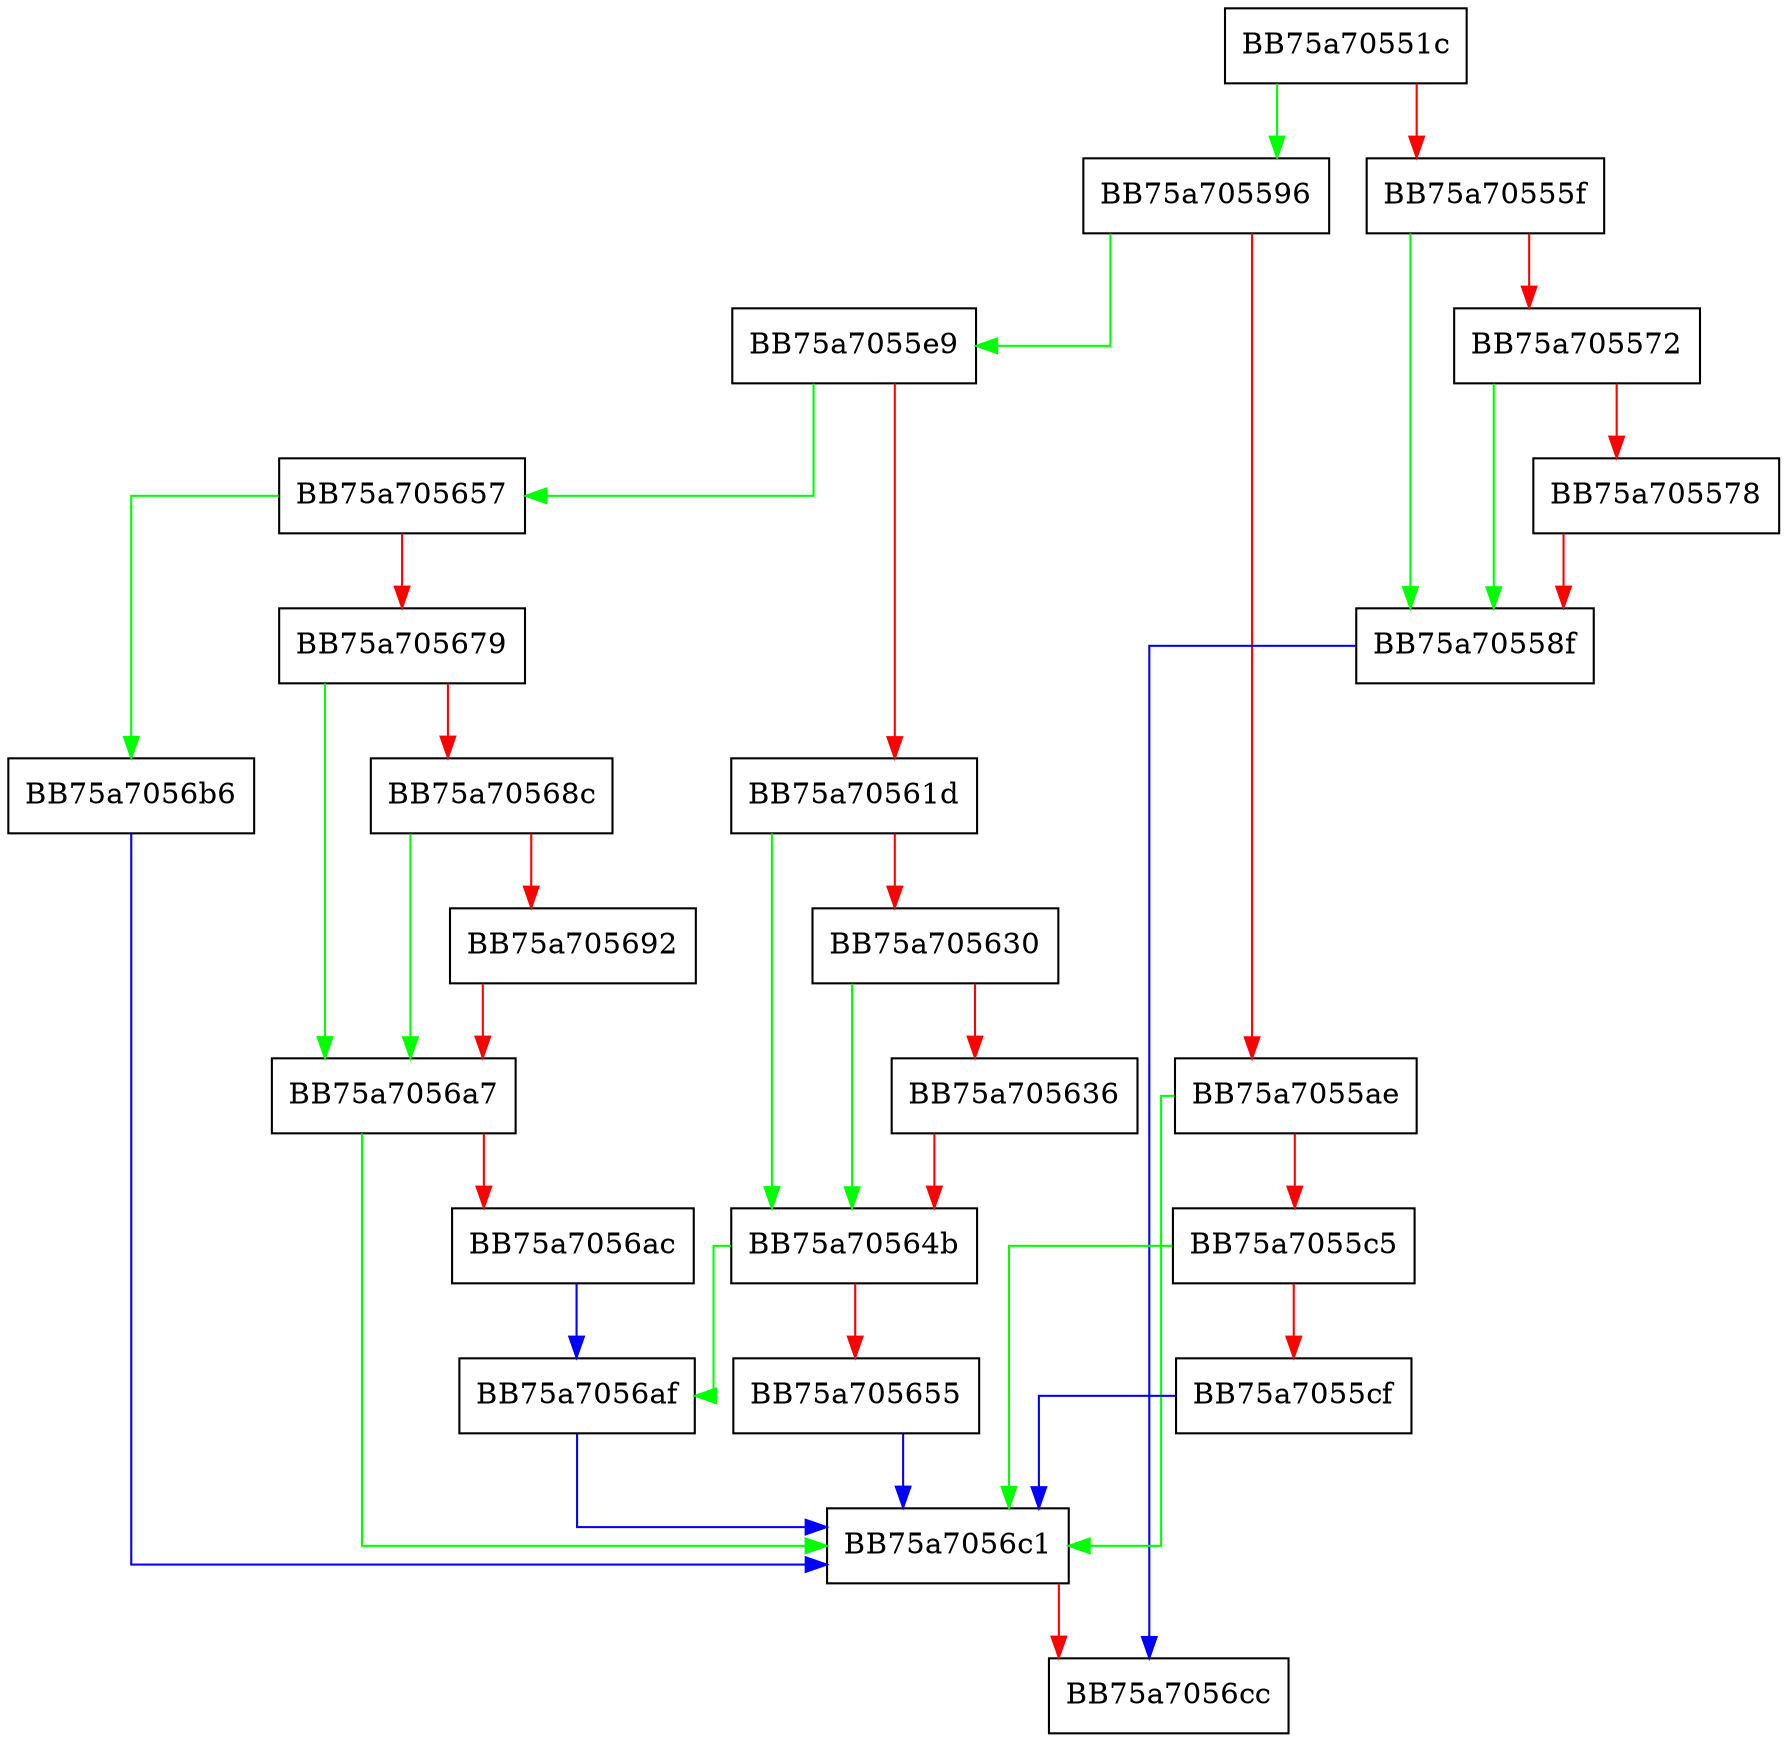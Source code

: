 digraph fill_single_seville_hash {
  node [shape="box"];
  graph [splines=ortho];
  BB75a70551c -> BB75a705596 [color="green"];
  BB75a70551c -> BB75a70555f [color="red"];
  BB75a70555f -> BB75a70558f [color="green"];
  BB75a70555f -> BB75a705572 [color="red"];
  BB75a705572 -> BB75a70558f [color="green"];
  BB75a705572 -> BB75a705578 [color="red"];
  BB75a705578 -> BB75a70558f [color="red"];
  BB75a70558f -> BB75a7056cc [color="blue"];
  BB75a705596 -> BB75a7055e9 [color="green"];
  BB75a705596 -> BB75a7055ae [color="red"];
  BB75a7055ae -> BB75a7056c1 [color="green"];
  BB75a7055ae -> BB75a7055c5 [color="red"];
  BB75a7055c5 -> BB75a7056c1 [color="green"];
  BB75a7055c5 -> BB75a7055cf [color="red"];
  BB75a7055cf -> BB75a7056c1 [color="blue"];
  BB75a7055e9 -> BB75a705657 [color="green"];
  BB75a7055e9 -> BB75a70561d [color="red"];
  BB75a70561d -> BB75a70564b [color="green"];
  BB75a70561d -> BB75a705630 [color="red"];
  BB75a705630 -> BB75a70564b [color="green"];
  BB75a705630 -> BB75a705636 [color="red"];
  BB75a705636 -> BB75a70564b [color="red"];
  BB75a70564b -> BB75a7056af [color="green"];
  BB75a70564b -> BB75a705655 [color="red"];
  BB75a705655 -> BB75a7056c1 [color="blue"];
  BB75a705657 -> BB75a7056b6 [color="green"];
  BB75a705657 -> BB75a705679 [color="red"];
  BB75a705679 -> BB75a7056a7 [color="green"];
  BB75a705679 -> BB75a70568c [color="red"];
  BB75a70568c -> BB75a7056a7 [color="green"];
  BB75a70568c -> BB75a705692 [color="red"];
  BB75a705692 -> BB75a7056a7 [color="red"];
  BB75a7056a7 -> BB75a7056c1 [color="green"];
  BB75a7056a7 -> BB75a7056ac [color="red"];
  BB75a7056ac -> BB75a7056af [color="blue"];
  BB75a7056af -> BB75a7056c1 [color="blue"];
  BB75a7056b6 -> BB75a7056c1 [color="blue"];
  BB75a7056c1 -> BB75a7056cc [color="red"];
}